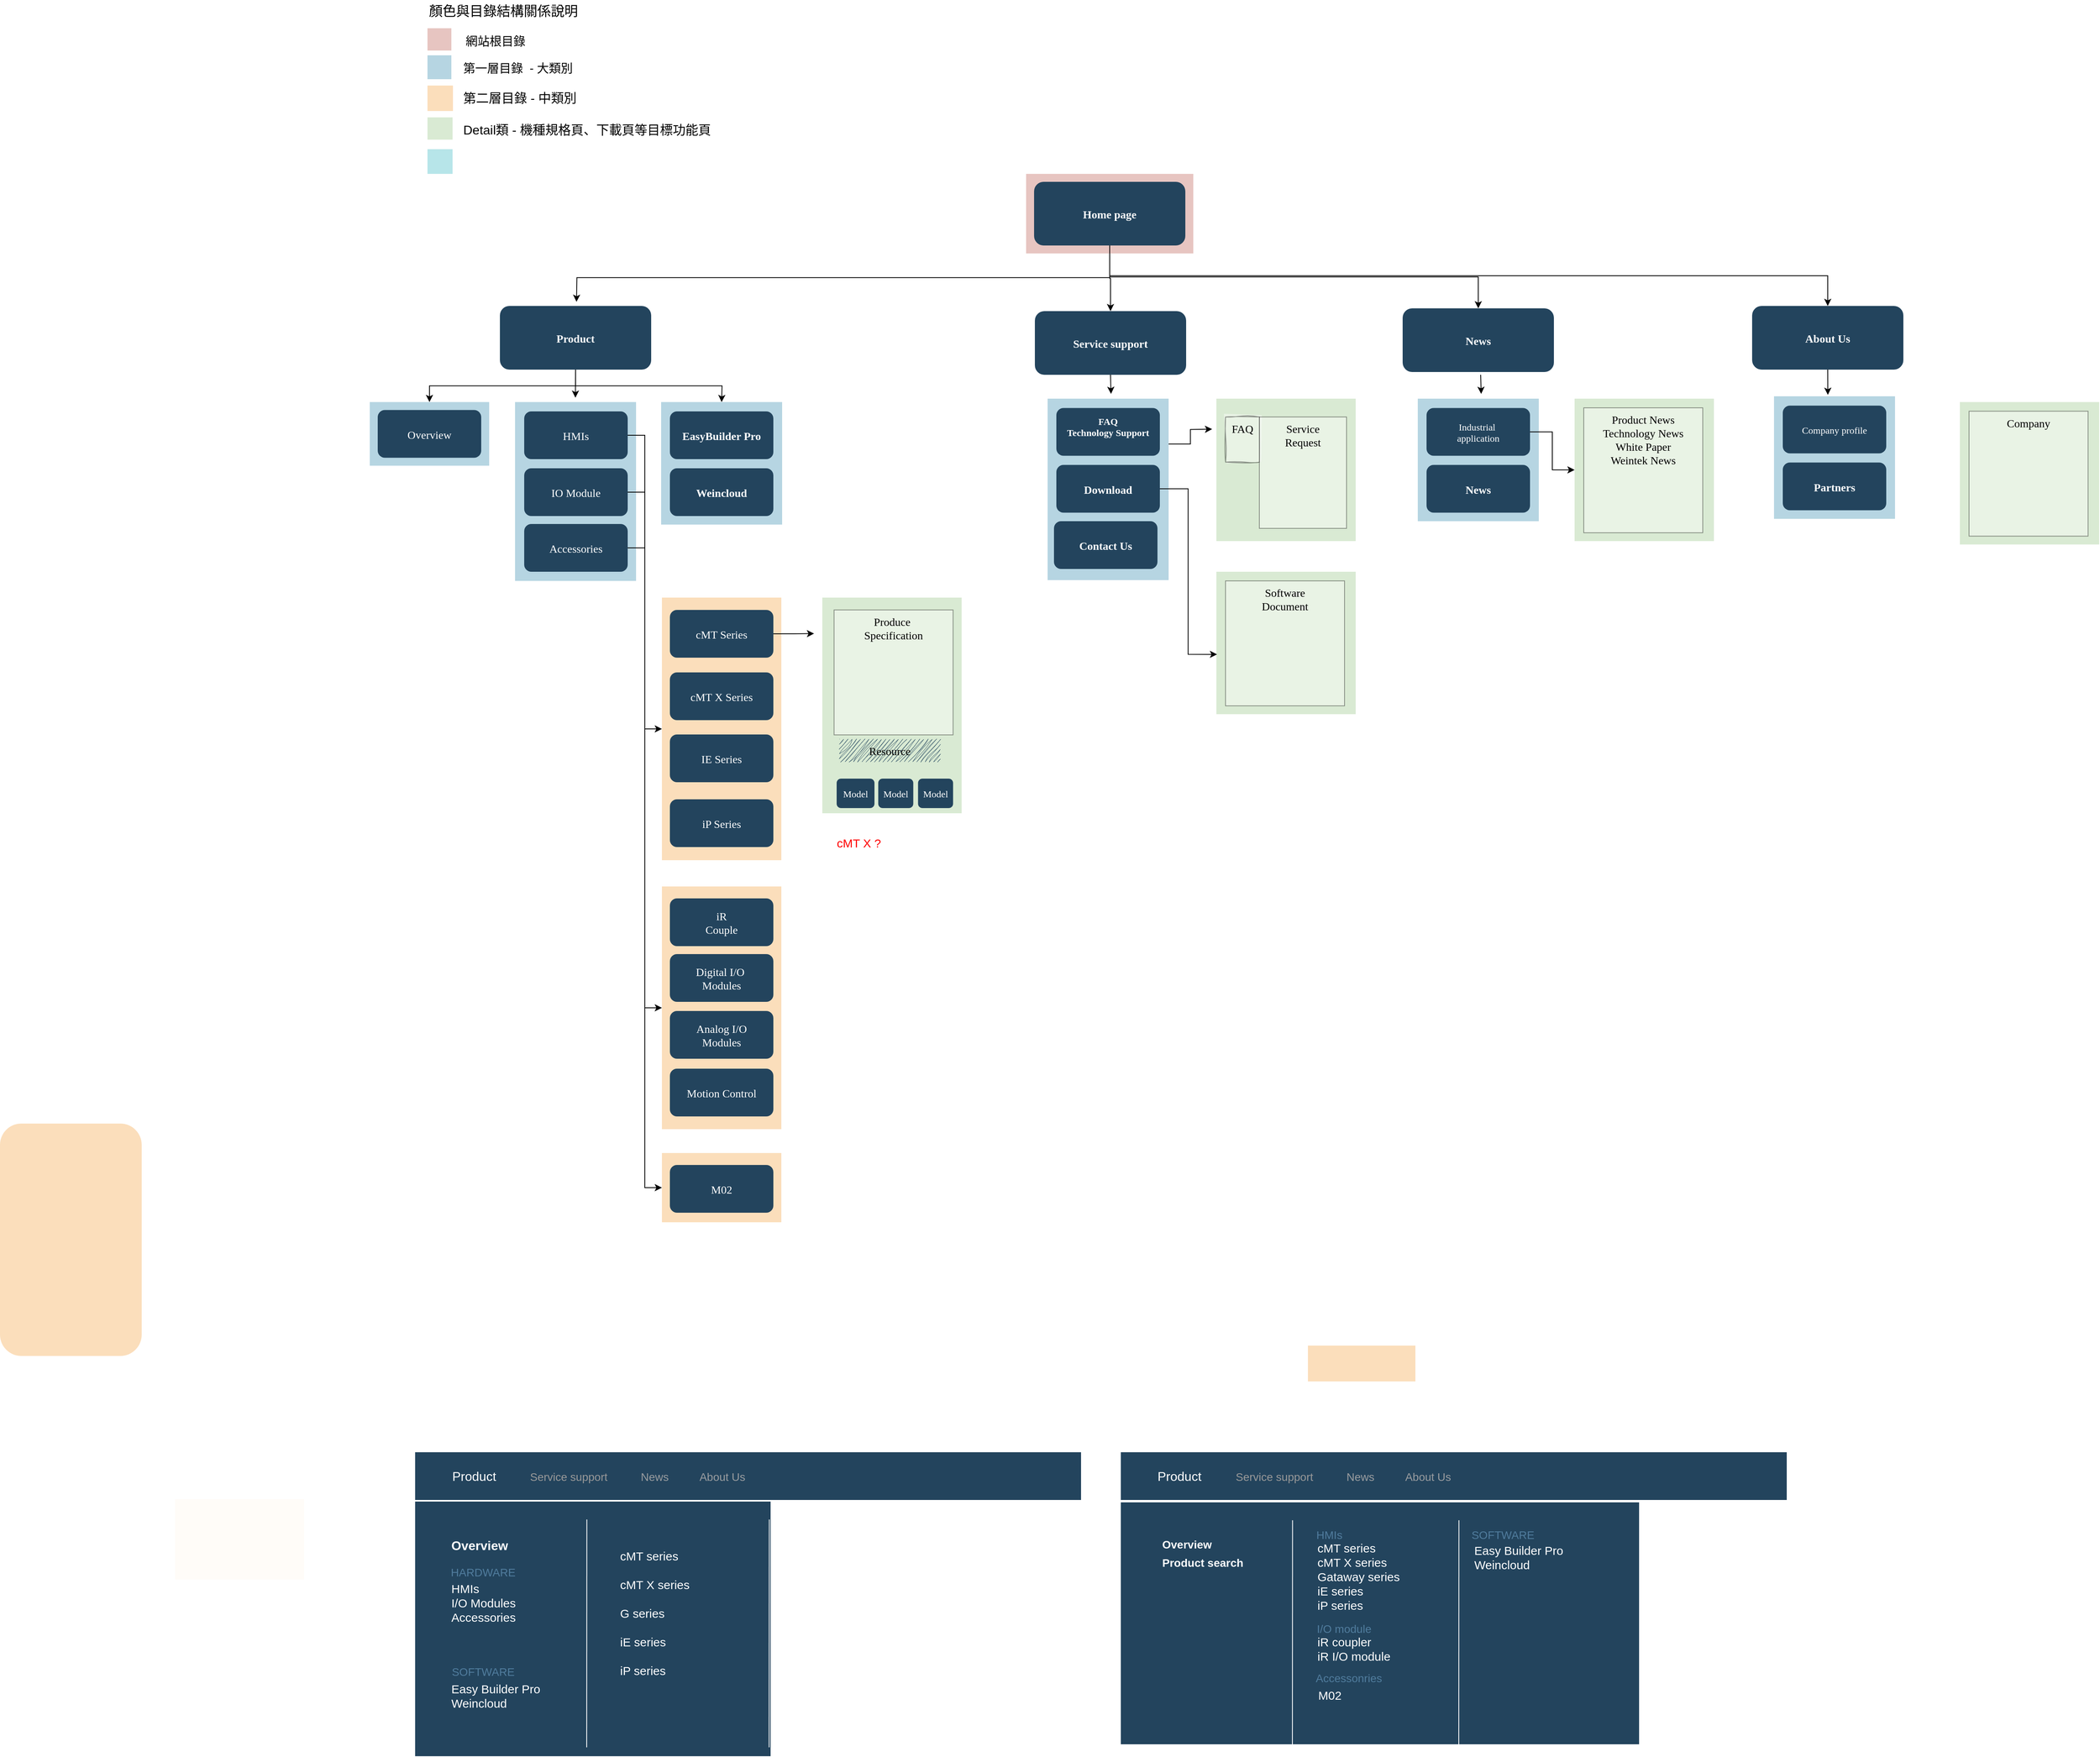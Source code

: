 <mxfile version="24.0.2" type="github">
  <diagram name="Page-1" id="2c0d36ab-eaac-3732-788b-9136903baeff">
    <mxGraphModel dx="3299.5" dy="1925.5" grid="0" gridSize="10" guides="1" tooltips="1" connect="1" arrows="1" fold="1" page="1" pageScale="1.5" pageWidth="1169" pageHeight="827" background="none" math="0" shadow="0">
      <root>
        <mxCell id="0" />
        <mxCell id="1" parent="0" />
        <mxCell id="4MZ_cCC2QS6rHFRi-yMx-148" value="" style="rounded=0;fillColor=#23445D;gradientColor=none;strokeColor=none;fontColor=#FFFFFF;fontStyle=0;fontFamily=Tahoma;fontSize=14" vertex="1" parent="1">
          <mxGeometry x="0.5" y="1838" width="446.5" height="320" as="geometry" />
        </mxCell>
        <mxCell id="4MZ_cCC2QS6rHFRi-yMx-300" value="" style="rounded=0;fillColor=#fbdebb;gradientColor=none;strokeColor=none;fontColor=#FFFFFF;fontStyle=0;fontFamily=Tahoma;fontSize=14;glass=0;opacity=10;" vertex="1" parent="1">
          <mxGeometry x="-301" y="1835" width="162" height="101" as="geometry" />
        </mxCell>
        <mxCell id="4MZ_cCC2QS6rHFRi-yMx-183" value="" style="fillColor=#10739E;strokeColor=none;opacity=30;" vertex="1" parent="1">
          <mxGeometry x="309.5" y="456.25" width="152" height="154" as="geometry" />
        </mxCell>
        <mxCell id="4MZ_cCC2QS6rHFRi-yMx-182" value="" style="fillColor=#10739E;strokeColor=none;opacity=30;" vertex="1" parent="1">
          <mxGeometry x="126" y="456.25" width="152" height="224.75" as="geometry" />
        </mxCell>
        <mxCell id="4MZ_cCC2QS6rHFRi-yMx-159" value="" style="fillColor=#F2931E;strokeColor=none;opacity=30;" vertex="1" parent="1">
          <mxGeometry x="310.5" y="1065" width="150" height="305" as="geometry" />
        </mxCell>
        <mxCell id="4MZ_cCC2QS6rHFRi-yMx-135" value="" style="fillColor=#12AAB5;strokeColor=none;opacity=30;" vertex="1" parent="1">
          <mxGeometry x="16" y="138.5" width="31.5" height="31" as="geometry" />
        </mxCell>
        <mxCell id="4MZ_cCC2QS6rHFRi-yMx-211" style="edgeStyle=orthogonalEdgeStyle;rounded=0;orthogonalLoop=1;jettySize=auto;html=1;exitX=0.5;exitY=1;exitDx=0;exitDy=0;" edge="1" parent="1" source="123">
          <mxGeometry relative="1" as="geometry">
            <mxPoint x="203.192" y="330.269" as="targetPoint" />
          </mxGeometry>
        </mxCell>
        <mxCell id="123" value="" style="fillColor=#AE4132;strokeColor=none;opacity=30;" parent="1" vertex="1">
          <mxGeometry x="768" y="169.5" width="210" height="100.0" as="geometry" />
        </mxCell>
        <mxCell id="118" value="" style="fillColor=#F2931E;strokeColor=none;opacity=30;" parent="1" vertex="1">
          <mxGeometry x="310.5" y="702" width="150" height="330" as="geometry" />
        </mxCell>
        <mxCell id="111" value="" style="fillColor=#D9EAD3;strokeColor=none" parent="1" vertex="1">
          <mxGeometry x="16" y="98.5" width="31.5" height="28" as="geometry" />
        </mxCell>
        <mxCell id="4MZ_cCC2QS6rHFRi-yMx-213" style="edgeStyle=orthogonalEdgeStyle;rounded=0;orthogonalLoop=1;jettySize=auto;html=1;exitX=0.5;exitY=1;exitDx=0;exitDy=0;entryX=0.5;entryY=0;entryDx=0;entryDy=0;" edge="1" parent="1" source="2" target="4MZ_cCC2QS6rHFRi-yMx-210">
          <mxGeometry relative="1" as="geometry" />
        </mxCell>
        <mxCell id="4MZ_cCC2QS6rHFRi-yMx-214" style="edgeStyle=orthogonalEdgeStyle;rounded=0;orthogonalLoop=1;jettySize=auto;html=1;" edge="1" parent="1" source="2" target="4MZ_cCC2QS6rHFRi-yMx-203">
          <mxGeometry relative="1" as="geometry" />
        </mxCell>
        <mxCell id="4MZ_cCC2QS6rHFRi-yMx-230" style="edgeStyle=orthogonalEdgeStyle;rounded=0;orthogonalLoop=1;jettySize=auto;html=1;exitX=0.5;exitY=1;exitDx=0;exitDy=0;entryX=0.5;entryY=0;entryDx=0;entryDy=0;" edge="1" parent="1" source="2" target="4MZ_cCC2QS6rHFRi-yMx-229">
          <mxGeometry relative="1" as="geometry" />
        </mxCell>
        <mxCell id="2" value="Home page" style="rounded=1;fillColor=#23445D;gradientColor=none;strokeColor=none;fontColor=#FFFFFF;fontStyle=1;fontFamily=Tahoma;fontSize=14" parent="1" vertex="1">
          <mxGeometry x="778" y="179.5" width="190" height="80" as="geometry" />
        </mxCell>
        <mxCell id="4MZ_cCC2QS6rHFRi-yMx-174" style="edgeStyle=orthogonalEdgeStyle;rounded=0;orthogonalLoop=1;jettySize=auto;html=1;exitX=0.5;exitY=1;exitDx=0;exitDy=0;entryX=0.5;entryY=0;entryDx=0;entryDy=0;" edge="1" parent="1" source="13" target="4MZ_cCC2QS6rHFRi-yMx-145">
          <mxGeometry relative="1" as="geometry" />
        </mxCell>
        <mxCell id="4MZ_cCC2QS6rHFRi-yMx-176" style="edgeStyle=orthogonalEdgeStyle;rounded=0;orthogonalLoop=1;jettySize=auto;html=1;exitX=0.5;exitY=1;exitDx=0;exitDy=0;" edge="1" parent="1" source="13">
          <mxGeometry relative="1" as="geometry">
            <mxPoint x="201.833" y="450.778" as="targetPoint" />
          </mxGeometry>
        </mxCell>
        <mxCell id="4MZ_cCC2QS6rHFRi-yMx-177" style="edgeStyle=orthogonalEdgeStyle;rounded=0;orthogonalLoop=1;jettySize=auto;html=1;exitX=0.5;exitY=1;exitDx=0;exitDy=0;entryX=0.5;entryY=0;entryDx=0;entryDy=0;" edge="1" parent="1" source="13">
          <mxGeometry relative="1" as="geometry">
            <mxPoint x="385.5" y="456.25" as="targetPoint" />
          </mxGeometry>
        </mxCell>
        <mxCell id="13" value="Product" style="rounded=1;fillColor=#23445D;gradientColor=none;strokeColor=none;fontColor=#FFFFFF;fontStyle=1;fontFamily=Tahoma;fontSize=14" parent="1" vertex="1">
          <mxGeometry x="107" y="335.5" width="190" height="80" as="geometry" />
        </mxCell>
        <mxCell id="15" value="EasyBuilder Pro" style="rounded=1;fillColor=#23445D;gradientColor=none;strokeColor=none;fontColor=#FFFFFF;fontStyle=1;fontFamily=Tahoma;fontSize=14" parent="1" vertex="1">
          <mxGeometry x="320.5" y="468" width="130" height="60" as="geometry" />
        </mxCell>
        <mxCell id="4MZ_cCC2QS6rHFRi-yMx-202" style="edgeStyle=orthogonalEdgeStyle;rounded=0;orthogonalLoop=1;jettySize=auto;html=1;exitX=1;exitY=0.5;exitDx=0;exitDy=0;" edge="1" parent="1" source="16">
          <mxGeometry relative="1" as="geometry">
            <mxPoint x="501.654" y="747.192" as="targetPoint" />
          </mxGeometry>
        </mxCell>
        <mxCell id="16" value="cMT Series" style="rounded=1;fillColor=#23445D;gradientColor=none;strokeColor=none;fontColor=#FFFFFF;fontStyle=0;fontFamily=Tahoma;fontSize=14" parent="1" vertex="1">
          <mxGeometry x="320.5" y="717.5" width="130" height="60" as="geometry" />
        </mxCell>
        <mxCell id="17" value="cMT X Series" style="rounded=1;fillColor=#23445D;gradientColor=none;strokeColor=none;fontColor=#FFFFFF;fontStyle=0;fontFamily=Tahoma;fontSize=14" parent="1" vertex="1">
          <mxGeometry x="320.5" y="796" width="130" height="60" as="geometry" />
        </mxCell>
        <mxCell id="18" value="IE Series" style="rounded=1;fillColor=#23445D;gradientColor=none;strokeColor=none;fontColor=#FFFFFF;fontStyle=0;fontFamily=Tahoma;fontSize=14" parent="1" vertex="1">
          <mxGeometry x="320.5" y="874" width="130" height="60" as="geometry" />
        </mxCell>
        <mxCell id="4MZ_cCC2QS6rHFRi-yMx-167" style="edgeStyle=orthogonalEdgeStyle;rounded=0;orthogonalLoop=1;jettySize=auto;html=1;exitX=1;exitY=0.5;exitDx=0;exitDy=0;entryX=0;entryY=0.5;entryDx=0;entryDy=0;" edge="1" parent="1" source="4MZ_cCC2QS6rHFRi-yMx-124" target="4MZ_cCC2QS6rHFRi-yMx-159">
          <mxGeometry relative="1" as="geometry" />
        </mxCell>
        <mxCell id="4MZ_cCC2QS6rHFRi-yMx-124" value="IO Module" style="rounded=1;fillColor=#23445D;gradientColor=none;strokeColor=none;fontColor=#FFFFFF;fontStyle=0;fontFamily=Tahoma;fontSize=14" vertex="1" parent="1">
          <mxGeometry x="137.5" y="539.5" width="130" height="60" as="geometry" />
        </mxCell>
        <mxCell id="4MZ_cCC2QS6rHFRi-yMx-129" value="iR&#xa;Couple" style="rounded=1;fillColor=#23445D;gradientColor=none;strokeColor=none;fontColor=#FFFFFF;fontStyle=0;fontFamily=Tahoma;fontSize=14" vertex="1" parent="1">
          <mxGeometry x="320.5" y="1080" width="130" height="60" as="geometry" />
        </mxCell>
        <mxCell id="4MZ_cCC2QS6rHFRi-yMx-132" value="Digital I/O &#xa;Modules" style="rounded=1;fillColor=#23445D;gradientColor=none;strokeColor=none;fontColor=#FFFFFF;fontStyle=0;fontFamily=Tahoma;fontSize=14" vertex="1" parent="1">
          <mxGeometry x="320.5" y="1150" width="130" height="60" as="geometry" />
        </mxCell>
        <mxCell id="4MZ_cCC2QS6rHFRi-yMx-134" value="Analog I/O&#xa;Modules" style="rounded=1;fillColor=#23445D;gradientColor=none;strokeColor=none;fontColor=#FFFFFF;fontStyle=0;fontFamily=Tahoma;fontSize=14" vertex="1" parent="1">
          <mxGeometry x="320.5" y="1221.5" width="130" height="60" as="geometry" />
        </mxCell>
        <mxCell id="4MZ_cCC2QS6rHFRi-yMx-173" style="edgeStyle=orthogonalEdgeStyle;rounded=0;orthogonalLoop=1;jettySize=auto;html=1;exitX=1;exitY=0.5;exitDx=0;exitDy=0;entryX=0;entryY=0.5;entryDx=0;entryDy=0;" edge="1" parent="1" source="4MZ_cCC2QS6rHFRi-yMx-136" target="4MZ_cCC2QS6rHFRi-yMx-168">
          <mxGeometry relative="1" as="geometry" />
        </mxCell>
        <mxCell id="4MZ_cCC2QS6rHFRi-yMx-136" value="Accessories" style="rounded=1;fillColor=#23445D;gradientColor=none;strokeColor=none;fontColor=#FFFFFF;fontStyle=0;fontFamily=Tahoma;fontSize=14" vertex="1" parent="1">
          <mxGeometry x="137.5" y="609.5" width="130" height="60" as="geometry" />
        </mxCell>
        <mxCell id="4MZ_cCC2QS6rHFRi-yMx-137" value="Weincloud" style="rounded=1;fillColor=#23445D;gradientColor=none;strokeColor=none;fontColor=#FFFFFF;fontStyle=1;fontFamily=Tahoma;fontSize=14" vertex="1" parent="1">
          <mxGeometry x="320.5" y="539.5" width="130" height="60" as="geometry" />
        </mxCell>
        <mxCell id="4MZ_cCC2QS6rHFRi-yMx-138" value="iP Series" style="rounded=1;fillColor=#23445D;gradientColor=none;strokeColor=none;fontColor=#FFFFFF;fontStyle=0;fontFamily=Tahoma;fontSize=14" vertex="1" parent="1">
          <mxGeometry x="320.5" y="955.5" width="130" height="60" as="geometry" />
        </mxCell>
        <mxCell id="4MZ_cCC2QS6rHFRi-yMx-145" value="" style="fillColor=#10739E;strokeColor=none;opacity=30;" vertex="1" parent="1">
          <mxGeometry x="-56.5" y="456.25" width="150" height="80" as="geometry" />
        </mxCell>
        <mxCell id="4MZ_cCC2QS6rHFRi-yMx-146" value="Overview" style="rounded=1;fillColor=#23445D;gradientColor=none;strokeColor=none;fontColor=#FFFFFF;fontStyle=0;fontFamily=Tahoma;fontSize=14" vertex="1" parent="1">
          <mxGeometry x="-46.5" y="466.25" width="130" height="60" as="geometry" />
        </mxCell>
        <mxCell id="4MZ_cCC2QS6rHFRi-yMx-151" value="" style="rounded=1;fillColor=#fbdebb;gradientColor=none;strokeColor=none;fontColor=#FFFFFF;fontStyle=0;fontFamily=Tahoma;fontSize=14;glass=0;" vertex="1" parent="1">
          <mxGeometry x="-521" y="1363" width="178" height="292" as="geometry" />
        </mxCell>
        <mxCell id="4MZ_cCC2QS6rHFRi-yMx-152" value="" style="rounded=0;fillColor=#fbdebb;gradientColor=none;strokeColor=none;fontColor=#FFFFFF;fontStyle=0;fontFamily=Tahoma;fontSize=14;glass=0;" vertex="1" parent="1">
          <mxGeometry x="1122" y="1642" width="135" height="45" as="geometry" />
        </mxCell>
        <mxCell id="4MZ_cCC2QS6rHFRi-yMx-156" value="Motion Control" style="rounded=1;fillColor=#23445D;gradientColor=none;strokeColor=none;fontColor=#FFFFFF;fontStyle=0;fontFamily=Tahoma;fontSize=14" vertex="1" parent="1">
          <mxGeometry x="320.5" y="1294" width="130" height="60" as="geometry" />
        </mxCell>
        <mxCell id="4MZ_cCC2QS6rHFRi-yMx-166" style="edgeStyle=orthogonalEdgeStyle;rounded=0;orthogonalLoop=1;jettySize=auto;html=1;exitX=1;exitY=0.5;exitDx=0;exitDy=0;entryX=0;entryY=0.5;entryDx=0;entryDy=0;" edge="1" parent="1" source="4MZ_cCC2QS6rHFRi-yMx-164" target="118">
          <mxGeometry relative="1" as="geometry" />
        </mxCell>
        <mxCell id="4MZ_cCC2QS6rHFRi-yMx-164" value="HMIs" style="rounded=1;fillColor=#23445D;gradientColor=none;strokeColor=none;fontColor=#FFFFFF;fontStyle=0;fontFamily=Tahoma;fontSize=14" vertex="1" parent="1">
          <mxGeometry x="137.5" y="468" width="130" height="60" as="geometry" />
        </mxCell>
        <mxCell id="4MZ_cCC2QS6rHFRi-yMx-168" value="" style="fillColor=#F2931E;strokeColor=none;opacity=30;" vertex="1" parent="1">
          <mxGeometry x="310.5" y="1400" width="150" height="87" as="geometry" />
        </mxCell>
        <mxCell id="4MZ_cCC2QS6rHFRi-yMx-169" value="M02" style="rounded=1;fillColor=#23445D;gradientColor=none;strokeColor=none;fontColor=#FFFFFF;fontStyle=0;fontFamily=Tahoma;fontSize=14" vertex="1" parent="1">
          <mxGeometry x="320.5" y="1415" width="130" height="60" as="geometry" />
        </mxCell>
        <mxCell id="4MZ_cCC2QS6rHFRi-yMx-178" value="" style="fillColor=#AE4132;strokeColor=none;opacity=30;" vertex="1" parent="1">
          <mxGeometry x="16" y="-13.5" width="30" height="28" as="geometry" />
        </mxCell>
        <mxCell id="4MZ_cCC2QS6rHFRi-yMx-184" value="" style="fillColor=#10739E;strokeColor=none;opacity=30;" vertex="1" parent="1">
          <mxGeometry x="16" y="20.5" width="30" height="30" as="geometry" />
        </mxCell>
        <mxCell id="4MZ_cCC2QS6rHFRi-yMx-185" value="" style="fillColor=#F2931E;strokeColor=none;opacity=30;" vertex="1" parent="1">
          <mxGeometry x="16" y="58.5" width="32" height="32" as="geometry" />
        </mxCell>
        <mxCell id="4MZ_cCC2QS6rHFRi-yMx-188" value="網站根目錄" style="text;html=1;align=left;verticalAlign=middle;whiteSpace=wrap;rounded=0;fontSize=15;" vertex="1" parent="1">
          <mxGeometry x="62.25" y="-13.5" width="143.5" height="30" as="geometry" />
        </mxCell>
        <mxCell id="4MZ_cCC2QS6rHFRi-yMx-189" value="第一層目錄&amp;nbsp; - 大類別" style="text;html=1;align=left;verticalAlign=middle;whiteSpace=wrap;rounded=0;fontSize=15;" vertex="1" parent="1">
          <mxGeometry x="59" y="20.5" width="234.5" height="30" as="geometry" />
        </mxCell>
        <mxCell id="4MZ_cCC2QS6rHFRi-yMx-190" value="第二層目錄 - 中類別" style="text;html=1;align=left;verticalAlign=middle;whiteSpace=wrap;rounded=0;fontSize=16;" vertex="1" parent="1">
          <mxGeometry x="59" y="58.5" width="241.5" height="30" as="geometry" />
        </mxCell>
        <mxCell id="4MZ_cCC2QS6rHFRi-yMx-191" value="顏色與目錄結構關係說明" style="text;html=1;align=left;verticalAlign=middle;whiteSpace=wrap;rounded=0;fontSize=17;" vertex="1" parent="1">
          <mxGeometry x="16" y="-49" width="281.5" height="30" as="geometry" />
        </mxCell>
        <mxCell id="4MZ_cCC2QS6rHFRi-yMx-192" value="Detail類 - 機種規格頁、下載頁等目標功能頁" style="text;html=1;align=left;verticalAlign=middle;whiteSpace=wrap;rounded=0;fontSize=16;" vertex="1" parent="1">
          <mxGeometry x="59" y="98.5" width="455" height="30" as="geometry" />
        </mxCell>
        <mxCell id="4MZ_cCC2QS6rHFRi-yMx-196" value="" style="fillColor=#D9EAD3;strokeColor=none" vertex="1" parent="1">
          <mxGeometry x="512" y="702" width="175" height="271" as="geometry" />
        </mxCell>
        <mxCell id="4MZ_cCC2QS6rHFRi-yMx-198" value="Model" style="rounded=1;fillColor=#23445D;gradientColor=none;strokeColor=none;fontColor=#FFFFFF;fontStyle=0;fontFamily=Tahoma;fontSize=12;" vertex="1" parent="1">
          <mxGeometry x="530" y="929.5" width="47.5" height="37" as="geometry" />
        </mxCell>
        <mxCell id="4MZ_cCC2QS6rHFRi-yMx-199" value="Model" style="rounded=1;fillColor=#23445D;gradientColor=none;strokeColor=none;fontColor=#FFFFFF;fontStyle=0;fontFamily=Tahoma;fontSize=12;" vertex="1" parent="1">
          <mxGeometry x="582.25" y="929.5" width="44" height="37" as="geometry" />
        </mxCell>
        <mxCell id="4MZ_cCC2QS6rHFRi-yMx-200" value="Model" style="rounded=1;fillColor=#23445D;gradientColor=none;strokeColor=none;fontColor=#FFFFFF;fontStyle=0;fontFamily=Tahoma;fontSize=12;" vertex="1" parent="1">
          <mxGeometry x="632.25" y="929.5" width="44" height="37" as="geometry" />
        </mxCell>
        <mxCell id="4MZ_cCC2QS6rHFRi-yMx-201" value="Resource" style="rounded=0;fillColor=#23445D;gradientColor=none;strokeColor=none;fontColor=#000000;fontStyle=0;fontFamily=Tahoma;fontSize=14;align=center;horizontal=1;verticalAlign=top;glass=0;shadow=0;textShadow=0;sketch=1;curveFitting=1;jiggle=2;" vertex="1" parent="1">
          <mxGeometry x="533.5" y="880" width="126.5" height="28" as="geometry" />
        </mxCell>
        <mxCell id="4MZ_cCC2QS6rHFRi-yMx-208" style="edgeStyle=orthogonalEdgeStyle;rounded=0;orthogonalLoop=1;jettySize=auto;html=1;exitX=0.5;exitY=1;exitDx=0;exitDy=0;" edge="1" parent="1" source="4MZ_cCC2QS6rHFRi-yMx-203">
          <mxGeometry relative="1" as="geometry">
            <mxPoint x="874.654" y="446" as="targetPoint" />
          </mxGeometry>
        </mxCell>
        <mxCell id="4MZ_cCC2QS6rHFRi-yMx-203" value="Service support" style="rounded=1;fillColor=#23445D;gradientColor=none;strokeColor=none;fontColor=#FFFFFF;fontStyle=1;fontFamily=Tahoma;fontSize=14" vertex="1" parent="1">
          <mxGeometry x="779" y="342" width="190" height="80" as="geometry" />
        </mxCell>
        <mxCell id="4MZ_cCC2QS6rHFRi-yMx-224" style="edgeStyle=orthogonalEdgeStyle;rounded=0;orthogonalLoop=1;jettySize=auto;html=1;exitX=1;exitY=0.25;exitDx=0;exitDy=0;" edge="1" parent="1" source="4MZ_cCC2QS6rHFRi-yMx-204">
          <mxGeometry relative="1" as="geometry">
            <mxPoint x="1001.654" y="490.269" as="targetPoint" />
          </mxGeometry>
        </mxCell>
        <mxCell id="4MZ_cCC2QS6rHFRi-yMx-204" value="" style="fillColor=#10739E;strokeColor=none;opacity=30;" vertex="1" parent="1">
          <mxGeometry x="795" y="452" width="152" height="228" as="geometry" />
        </mxCell>
        <mxCell id="4MZ_cCC2QS6rHFRi-yMx-205" value="FAQ&#xa;Technology Support&#xa; " style="rounded=1;fillColor=#23445D;gradientColor=none;strokeColor=none;fontColor=#FFFFFF;fontStyle=1;fontFamily=Tahoma;fontSize=12;align=center;" vertex="1" parent="1">
          <mxGeometry x="806" y="463.75" width="130" height="60" as="geometry" />
        </mxCell>
        <mxCell id="4MZ_cCC2QS6rHFRi-yMx-206" value="Download" style="rounded=1;fillColor=#23445D;gradientColor=none;strokeColor=none;fontColor=#FFFFFF;fontStyle=1;fontFamily=Tahoma;fontSize=14" vertex="1" parent="1">
          <mxGeometry x="806" y="535.25" width="130" height="60" as="geometry" />
        </mxCell>
        <mxCell id="4MZ_cCC2QS6rHFRi-yMx-210" value="News" style="rounded=1;fillColor=#23445D;gradientColor=none;strokeColor=none;fontColor=#FFFFFF;fontStyle=1;fontFamily=Tahoma;fontSize=14" vertex="1" parent="1">
          <mxGeometry x="1241" y="338.5" width="190" height="80" as="geometry" />
        </mxCell>
        <mxCell id="4MZ_cCC2QS6rHFRi-yMx-215" style="edgeStyle=orthogonalEdgeStyle;rounded=0;orthogonalLoop=1;jettySize=auto;html=1;exitX=0.5;exitY=1;exitDx=0;exitDy=0;" edge="1" parent="1">
          <mxGeometry relative="1" as="geometry">
            <mxPoint x="1339.654" y="446" as="targetPoint" />
            <mxPoint x="1339" y="422" as="sourcePoint" />
          </mxGeometry>
        </mxCell>
        <mxCell id="4MZ_cCC2QS6rHFRi-yMx-216" value="" style="fillColor=#10739E;strokeColor=none;opacity=30;" vertex="1" parent="1">
          <mxGeometry x="1260" y="452" width="152" height="154" as="geometry" />
        </mxCell>
        <mxCell id="4MZ_cCC2QS6rHFRi-yMx-240" style="edgeStyle=orthogonalEdgeStyle;rounded=0;orthogonalLoop=1;jettySize=auto;html=1;exitX=1;exitY=0.5;exitDx=0;exitDy=0;entryX=0;entryY=0.5;entryDx=0;entryDy=0;" edge="1" parent="1" source="4MZ_cCC2QS6rHFRi-yMx-217" target="4MZ_cCC2QS6rHFRi-yMx-237">
          <mxGeometry relative="1" as="geometry" />
        </mxCell>
        <mxCell id="4MZ_cCC2QS6rHFRi-yMx-217" value="Industrial &#xa;application" style="rounded=1;fillColor=#23445D;gradientColor=none;strokeColor=none;fontColor=#FFFFFF;fontStyle=0;fontFamily=Tahoma;fontSize=12;align=center;" vertex="1" parent="1">
          <mxGeometry x="1271" y="463.75" width="130" height="60" as="geometry" />
        </mxCell>
        <mxCell id="4MZ_cCC2QS6rHFRi-yMx-218" value="News" style="rounded=1;fillColor=#23445D;gradientColor=none;strokeColor=none;fontColor=#FFFFFF;fontStyle=1;fontFamily=Tahoma;fontSize=14" vertex="1" parent="1">
          <mxGeometry x="1271" y="535.25" width="130" height="60" as="geometry" />
        </mxCell>
        <mxCell id="4MZ_cCC2QS6rHFRi-yMx-219" value="" style="fillColor=#D9EAD3;strokeColor=none" vertex="1" parent="1">
          <mxGeometry x="1007" y="452" width="175" height="179" as="geometry" />
        </mxCell>
        <mxCell id="4MZ_cCC2QS6rHFRi-yMx-221" value="&lt;font color=&quot;#ff0000&quot; style=&quot;font-size: 15px;&quot;&gt;cMT X ?&lt;/font&gt;" style="text;html=1;align=center;verticalAlign=middle;whiteSpace=wrap;rounded=0;fontSize=15;" vertex="1" parent="1">
          <mxGeometry x="528" y="995" width="60" height="30" as="geometry" />
        </mxCell>
        <mxCell id="4MZ_cCC2QS6rHFRi-yMx-222" value="FAQ" style="rounded=0;fillColor=#FFFFFF;gradientColor=none;strokeColor=default;fontColor=#000000;fontStyle=0;fontFamily=Tahoma;fontSize=14;align=center;horizontal=1;verticalAlign=top;glass=0;shadow=0;textShadow=0;sketch=1;curveFitting=1;jiggle=2;opacity=40;" vertex="1" parent="1">
          <mxGeometry x="1018.5" y="475" width="42.75" height="56.75" as="geometry" />
        </mxCell>
        <mxCell id="4MZ_cCC2QS6rHFRi-yMx-223" value="Service&#xa;Request" style="rounded=0;fillColor=#FFFFFF;gradientColor=none;strokeColor=default;fontColor=#000000;fontStyle=0;fontFamily=Tahoma;fontSize=14;align=center;horizontal=1;verticalAlign=top;glass=0;shadow=0;textShadow=0;opacity=40;" vertex="1" parent="1">
          <mxGeometry x="1061" y="475" width="109.5" height="140" as="geometry" />
        </mxCell>
        <mxCell id="4MZ_cCC2QS6rHFRi-yMx-225" value="" style="fillColor=#D9EAD3;strokeColor=none" vertex="1" parent="1">
          <mxGeometry x="1007" y="669.5" width="175" height="179" as="geometry" />
        </mxCell>
        <mxCell id="4MZ_cCC2QS6rHFRi-yMx-227" value="Software&#xa;Document&#xa;" style="rounded=0;fillColor=#FFFFFF;gradientColor=none;strokeColor=default;fontColor=#000000;fontStyle=0;fontFamily=Tahoma;fontSize=14;align=center;horizontal=1;verticalAlign=top;glass=0;shadow=0;textShadow=0;opacity=40;" vertex="1" parent="1">
          <mxGeometry x="1018.5" y="681" width="149.5" height="157" as="geometry" />
        </mxCell>
        <mxCell id="4MZ_cCC2QS6rHFRi-yMx-228" style="edgeStyle=orthogonalEdgeStyle;rounded=0;orthogonalLoop=1;jettySize=auto;html=1;exitX=1;exitY=0.5;exitDx=0;exitDy=0;entryX=0.005;entryY=0.58;entryDx=0;entryDy=0;entryPerimeter=0;" edge="1" parent="1" source="4MZ_cCC2QS6rHFRi-yMx-206" target="4MZ_cCC2QS6rHFRi-yMx-225">
          <mxGeometry relative="1" as="geometry" />
        </mxCell>
        <mxCell id="4MZ_cCC2QS6rHFRi-yMx-234" style="edgeStyle=orthogonalEdgeStyle;rounded=0;orthogonalLoop=1;jettySize=auto;html=1;exitX=0.5;exitY=1;exitDx=0;exitDy=0;" edge="1" parent="1" source="4MZ_cCC2QS6rHFRi-yMx-229">
          <mxGeometry relative="1" as="geometry">
            <mxPoint x="1775.115" y="447.192" as="targetPoint" />
          </mxGeometry>
        </mxCell>
        <mxCell id="4MZ_cCC2QS6rHFRi-yMx-229" value="About Us" style="rounded=1;fillColor=#23445D;gradientColor=none;strokeColor=none;fontColor=#FFFFFF;fontStyle=1;fontFamily=Tahoma;fontSize=14" vertex="1" parent="1">
          <mxGeometry x="1680" y="335.5" width="190" height="80" as="geometry" />
        </mxCell>
        <mxCell id="4MZ_cCC2QS6rHFRi-yMx-235" value="" style="fillColor=#D9EAD3;strokeColor=none" vertex="1" parent="1">
          <mxGeometry x="1941" y="456.25" width="175" height="179" as="geometry" />
        </mxCell>
        <mxCell id="4MZ_cCC2QS6rHFRi-yMx-236" value="Company&#xa;" style="rounded=0;fillColor=#FFFFFF;gradientColor=none;strokeColor=default;fontColor=#000000;fontStyle=0;fontFamily=Tahoma;fontSize=14;align=center;horizontal=1;verticalAlign=top;glass=0;shadow=0;textShadow=0;opacity=40;" vertex="1" parent="1">
          <mxGeometry x="1952.5" y="467.75" width="149.5" height="157" as="geometry" />
        </mxCell>
        <mxCell id="4MZ_cCC2QS6rHFRi-yMx-237" value="" style="fillColor=#D9EAD3;strokeColor=none" vertex="1" parent="1">
          <mxGeometry x="1457" y="452" width="175" height="179" as="geometry" />
        </mxCell>
        <mxCell id="4MZ_cCC2QS6rHFRi-yMx-238" value="Product News&#xa;Technology News&#xa;White Paper&#xa;Weintek News" style="rounded=0;fillColor=#FFFFFF;gradientColor=none;strokeColor=default;fontColor=#000000;fontStyle=0;fontFamily=Tahoma;fontSize=14;align=center;horizontal=1;verticalAlign=top;glass=0;shadow=0;textShadow=0;opacity=40;" vertex="1" parent="1">
          <mxGeometry x="1468.5" y="463.5" width="149.5" height="157" as="geometry" />
        </mxCell>
        <mxCell id="4MZ_cCC2QS6rHFRi-yMx-241" value="Produce &#xa;Specification&#xa;" style="rounded=0;fillColor=#FFFFFF;gradientColor=none;strokeColor=default;fontColor=#000000;fontStyle=0;fontFamily=Tahoma;fontSize=14;align=center;horizontal=1;verticalAlign=top;glass=0;shadow=0;textShadow=0;opacity=40;" vertex="1" parent="1">
          <mxGeometry x="526.75" y="717.5" width="149.5" height="157" as="geometry" />
        </mxCell>
        <mxCell id="4MZ_cCC2QS6rHFRi-yMx-243" value="" style="endArrow=none;html=1;rounded=0;strokeColor=#FFFFFF;exitX=0.214;exitY=0.942;exitDx=0;exitDy=0;exitPerimeter=0;" edge="1" parent="1">
          <mxGeometry width="50" height="50" relative="1" as="geometry">
            <mxPoint x="216.001" y="2146.882" as="sourcePoint" />
            <mxPoint x="216.19" y="1860.5" as="targetPoint" />
          </mxGeometry>
        </mxCell>
        <mxCell id="4MZ_cCC2QS6rHFRi-yMx-244" value="" style="endArrow=none;html=1;rounded=0;strokeColor=#FFFFFF;exitX=0.214;exitY=0.942;exitDx=0;exitDy=0;exitPerimeter=0;" edge="1" parent="1">
          <mxGeometry width="50" height="50" relative="1" as="geometry">
            <mxPoint x="445.181" y="2146.882" as="sourcePoint" />
            <mxPoint x="445.37" y="1860.5" as="targetPoint" />
          </mxGeometry>
        </mxCell>
        <mxCell id="4MZ_cCC2QS6rHFRi-yMx-245" value="&lt;b&gt;&lt;font style=&quot;font-size: 16px;&quot;&gt;Overview&lt;/font&gt;&lt;/b&gt;&lt;div&gt;&lt;br&gt;&lt;/div&gt;&lt;div&gt;&lt;br&gt;&lt;/div&gt;&lt;div&gt;HMIs&lt;/div&gt;&lt;div&gt;&lt;span style=&quot;background-color: initial;&quot;&gt;I/O Modules&lt;/span&gt;&lt;br&gt;&lt;/div&gt;&lt;div&gt;&lt;span style=&quot;background-color: initial;&quot;&gt;Accessories&lt;/span&gt;&lt;br&gt;&lt;/div&gt;&lt;div&gt;&lt;br&gt;&lt;/div&gt;&lt;div&gt;&lt;br&gt;&lt;/div&gt;&lt;div&gt;&lt;br&gt;&lt;/div&gt;&lt;div&gt;&lt;br&gt;&lt;/div&gt;&lt;div&gt;Easy Builder Pro&lt;/div&gt;&lt;div&gt;Weincloud&lt;/div&gt;&lt;div&gt;&lt;br&gt;&lt;/div&gt;" style="text;html=1;align=left;verticalAlign=middle;whiteSpace=wrap;rounded=0;fontColor=#FFFFFF;fontSize=15;" vertex="1" parent="1">
          <mxGeometry x="44" y="1867" width="133" height="267" as="geometry" />
        </mxCell>
        <mxCell id="4MZ_cCC2QS6rHFRi-yMx-248" value="cMT series&lt;br&gt;&lt;br&gt;cMT X series&lt;div&gt;&lt;br&gt;&lt;/div&gt;&lt;div&gt;G series&lt;br&gt;&lt;br&gt;iE series&lt;br&gt;&lt;br&gt;iP series&lt;div&gt;&lt;br&gt;&lt;/div&gt;&lt;/div&gt;" style="text;align=left;verticalAlign=middle;whiteSpace=wrap;rounded=0;fontColor=#FFFFFF;fontSize=15;spacing=2;spacingTop=0;spacingBottom=0;spacingLeft=0;labelBackgroundColor=none;labelBorderColor=none;html=1;" vertex="1" parent="1">
          <mxGeometry x="256" y="1906" width="133" height="161" as="geometry" />
        </mxCell>
        <mxCell id="4MZ_cCC2QS6rHFRi-yMx-250" value="HARDWARE" style="text;html=1;align=center;verticalAlign=middle;whiteSpace=wrap;rounded=0;fontColor=#7eb4dd;textOpacity=50;fontSize=14;" vertex="1" parent="1">
          <mxGeometry x="56" y="1912" width="60" height="30" as="geometry" />
        </mxCell>
        <mxCell id="4MZ_cCC2QS6rHFRi-yMx-251" value="SOFTWARE" style="text;html=1;align=center;verticalAlign=middle;whiteSpace=wrap;rounded=0;fontColor=#7eb4dd;textOpacity=50;fontSize=14;" vertex="1" parent="1">
          <mxGeometry x="56" y="2037" width="60" height="30" as="geometry" />
        </mxCell>
        <mxCell id="4MZ_cCC2QS6rHFRi-yMx-276" value="&amp;nbsp; &amp;nbsp; &amp;nbsp; &amp;nbsp;Product" style="html=1;shadow=0;dashed=0;fillColor=#23445d;strokeColor=none;fontSize=16;fontColor=#ffffff;align=left;spacing=15;" vertex="1" parent="1">
          <mxGeometry x="0.5" y="1776" width="836.5" height="60" as="geometry" />
        </mxCell>
        <mxCell id="4MZ_cCC2QS6rHFRi-yMx-277" value="Service support" style="fillColor=none;strokeColor=none;fontSize=14;fontColor=#999999;align=center;" vertex="1" parent="4MZ_cCC2QS6rHFRi-yMx-276">
          <mxGeometry width="70" height="40" relative="1" as="geometry">
            <mxPoint x="158" y="10" as="offset" />
          </mxGeometry>
        </mxCell>
        <mxCell id="4MZ_cCC2QS6rHFRi-yMx-279" value="News" style="fillColor=none;strokeColor=none;fontSize=14;fontColor=#9A9DA0;align=center;spacingRight=0;" vertex="1" parent="4MZ_cCC2QS6rHFRi-yMx-276">
          <mxGeometry width="80" height="40" relative="1" as="geometry">
            <mxPoint x="261" y="10" as="offset" />
          </mxGeometry>
        </mxCell>
        <mxCell id="4MZ_cCC2QS6rHFRi-yMx-280" value="About Us" style="fillColor=none;strokeColor=none;fontSize=14;fontColor=#9A9DA0;align=center;" vertex="1" parent="4MZ_cCC2QS6rHFRi-yMx-276">
          <mxGeometry width="80" height="40" relative="1" as="geometry">
            <mxPoint x="346" y="10" as="offset" />
          </mxGeometry>
        </mxCell>
        <mxCell id="4MZ_cCC2QS6rHFRi-yMx-287" value="" style="fillColor=#10739E;strokeColor=none;opacity=30;" vertex="1" parent="1">
          <mxGeometry x="1707.5" y="449" width="152" height="154" as="geometry" />
        </mxCell>
        <mxCell id="4MZ_cCC2QS6rHFRi-yMx-288" value="Company profile" style="rounded=1;fillColor=#23445D;gradientColor=none;strokeColor=none;fontColor=#FFFFFF;fontStyle=0;fontFamily=Tahoma;fontSize=12;align=center;" vertex="1" parent="1">
          <mxGeometry x="1718.5" y="460.75" width="130" height="60" as="geometry" />
        </mxCell>
        <mxCell id="4MZ_cCC2QS6rHFRi-yMx-289" value="Partners" style="rounded=1;fillColor=#23445D;gradientColor=none;strokeColor=none;fontColor=#FFFFFF;fontStyle=1;fontFamily=Tahoma;fontSize=14" vertex="1" parent="1">
          <mxGeometry x="1718.5" y="532.25" width="130" height="60" as="geometry" />
        </mxCell>
        <mxCell id="4MZ_cCC2QS6rHFRi-yMx-294" value="Contact Us" style="rounded=1;fillColor=#23445D;gradientColor=none;strokeColor=none;fontColor=#FFFFFF;fontStyle=1;fontFamily=Tahoma;fontSize=14" vertex="1" parent="1">
          <mxGeometry x="803" y="606" width="130" height="60" as="geometry" />
        </mxCell>
        <mxCell id="4MZ_cCC2QS6rHFRi-yMx-302" value="" style="rounded=0;fillColor=#23445D;gradientColor=none;strokeColor=none;fontColor=#FFFFFF;fontStyle=0;fontFamily=Tahoma;fontSize=14" vertex="1" parent="1">
          <mxGeometry x="887" y="1839" width="651" height="304" as="geometry" />
        </mxCell>
        <mxCell id="4MZ_cCC2QS6rHFRi-yMx-303" value="" style="endArrow=none;html=1;rounded=0;strokeColor=#FFFFFF;exitX=0.214;exitY=0.942;exitDx=0;exitDy=0;exitPerimeter=0;" edge="1" parent="1">
          <mxGeometry width="50" height="50" relative="1" as="geometry">
            <mxPoint x="1102.501" y="2147.882" as="sourcePoint" />
            <mxPoint x="1102.69" y="1861.5" as="targetPoint" />
          </mxGeometry>
        </mxCell>
        <mxCell id="4MZ_cCC2QS6rHFRi-yMx-304" value="" style="endArrow=none;html=1;rounded=0;strokeColor=#FFFFFF;exitX=0.214;exitY=0.942;exitDx=0;exitDy=0;exitPerimeter=0;" edge="1" parent="1">
          <mxGeometry width="50" height="50" relative="1" as="geometry">
            <mxPoint x="1311.501" y="2147.882" as="sourcePoint" />
            <mxPoint x="1311.69" y="1861.5" as="targetPoint" />
          </mxGeometry>
        </mxCell>
        <mxCell id="4MZ_cCC2QS6rHFRi-yMx-305" value="&lt;div&gt;cMT series&lt;/div&gt;&lt;div&gt;cMT X series&lt;/div&gt;&lt;div&gt;Gataway series&lt;/div&gt;&lt;div&gt;iE series&lt;/div&gt;&lt;div&gt;iP series&lt;/div&gt;&lt;div&gt;&lt;br&gt;&lt;/div&gt;&lt;div&gt;&lt;br&gt;&lt;/div&gt;" style="text;html=1;align=left;verticalAlign=middle;whiteSpace=wrap;rounded=0;fontColor=#FFFFFF;fontSize=15;" vertex="1" parent="1">
          <mxGeometry x="1131.5" y="1858" width="133" height="184" as="geometry" />
        </mxCell>
        <mxCell id="4MZ_cCC2QS6rHFRi-yMx-306" value="&lt;b style=&quot;font-size: 14px;&quot;&gt;&lt;font style=&quot;font-size: 14px;&quot;&gt;Overview&lt;/font&gt;&lt;/b&gt;" style="text;html=1;align=left;verticalAlign=middle;whiteSpace=wrap;rounded=0;fontColor=#FFFFFF;fontSize=14;" vertex="1" parent="1">
          <mxGeometry x="937.25" y="1866.5" width="133" height="51" as="geometry" />
        </mxCell>
        <mxCell id="4MZ_cCC2QS6rHFRi-yMx-307" value="HMIs" style="text;html=1;align=center;verticalAlign=middle;whiteSpace=wrap;rounded=0;fontColor=#7eb4dd;textOpacity=50;fontSize=14;" vertex="1" parent="1">
          <mxGeometry x="1119" y="1864.5" width="60" height="30" as="geometry" />
        </mxCell>
        <mxCell id="4MZ_cCC2QS6rHFRi-yMx-308" value="SOFTWARE" style="text;html=1;align=center;verticalAlign=middle;whiteSpace=wrap;rounded=0;fontColor=#7eb4dd;textOpacity=50;fontSize=14;" vertex="1" parent="1">
          <mxGeometry x="1337" y="1864.5" width="60" height="30" as="geometry" />
        </mxCell>
        <mxCell id="4MZ_cCC2QS6rHFRi-yMx-309" value="&lt;div&gt;&lt;br&gt;&lt;/div&gt;&lt;div&gt;Easy Builder Pro&lt;/div&gt;&lt;div&gt;Weincloud&lt;/div&gt;&lt;div&gt;&lt;br&gt;&lt;/div&gt;" style="text;html=1;align=left;verticalAlign=middle;whiteSpace=wrap;rounded=0;fontColor=#FFFFFF;fontSize=15;" vertex="1" parent="1">
          <mxGeometry x="1328.5" y="1866.5" width="133" height="82" as="geometry" />
        </mxCell>
        <mxCell id="4MZ_cCC2QS6rHFRi-yMx-310" value="&amp;nbsp; &amp;nbsp; &amp;nbsp; &amp;nbsp;Product" style="html=1;shadow=0;dashed=0;fillColor=#23445d;strokeColor=none;fontSize=16;fontColor=#ffffff;align=left;spacing=15;" vertex="1" parent="1">
          <mxGeometry x="887" y="1776" width="836.5" height="60" as="geometry" />
        </mxCell>
        <mxCell id="4MZ_cCC2QS6rHFRi-yMx-311" value="Service support" style="fillColor=none;strokeColor=none;fontSize=14;fontColor=#999999;align=center;" vertex="1" parent="4MZ_cCC2QS6rHFRi-yMx-310">
          <mxGeometry width="70" height="40" relative="1" as="geometry">
            <mxPoint x="158" y="10" as="offset" />
          </mxGeometry>
        </mxCell>
        <mxCell id="4MZ_cCC2QS6rHFRi-yMx-312" value="News" style="fillColor=none;strokeColor=none;fontSize=14;fontColor=#9A9DA0;align=center;spacingRight=0;" vertex="1" parent="4MZ_cCC2QS6rHFRi-yMx-310">
          <mxGeometry width="80" height="40" relative="1" as="geometry">
            <mxPoint x="261" y="10" as="offset" />
          </mxGeometry>
        </mxCell>
        <mxCell id="4MZ_cCC2QS6rHFRi-yMx-313" value="About Us" style="fillColor=none;strokeColor=none;fontSize=14;fontColor=#9A9DA0;align=center;" vertex="1" parent="4MZ_cCC2QS6rHFRi-yMx-310">
          <mxGeometry width="80" height="40" relative="1" as="geometry">
            <mxPoint x="346" y="10" as="offset" />
          </mxGeometry>
        </mxCell>
        <mxCell id="4MZ_cCC2QS6rHFRi-yMx-314" value="&lt;div&gt;iR coupler&lt;/div&gt;&lt;div&gt;iR I/O module&lt;/div&gt;" style="text;html=1;align=left;verticalAlign=middle;whiteSpace=wrap;rounded=0;fontColor=#FFFFFF;fontSize=15;" vertex="1" parent="1">
          <mxGeometry x="1131.5" y="1959" width="133" height="127" as="geometry" />
        </mxCell>
        <mxCell id="4MZ_cCC2QS6rHFRi-yMx-315" value="I/O module" style="text;html=1;align=center;verticalAlign=middle;whiteSpace=wrap;rounded=0;fontColor=#7eb4dd;textOpacity=50;fontSize=14;" vertex="1" parent="1">
          <mxGeometry x="1116" y="1982.5" width="103" height="30" as="geometry" />
        </mxCell>
        <mxCell id="4MZ_cCC2QS6rHFRi-yMx-318" value="Accessonries" style="text;html=1;align=center;verticalAlign=middle;whiteSpace=wrap;rounded=0;fontColor=#7eb4dd;textOpacity=50;fontSize=14;" vertex="1" parent="1">
          <mxGeometry x="1121.5" y="2045" width="103" height="30" as="geometry" />
        </mxCell>
        <mxCell id="4MZ_cCC2QS6rHFRi-yMx-319" value="&lt;div&gt;M02&lt;/div&gt;" style="text;html=1;align=left;verticalAlign=middle;whiteSpace=wrap;rounded=0;fontColor=#FFFFFF;fontSize=15;" vertex="1" parent="1">
          <mxGeometry x="1132.75" y="2059.5" width="130.5" height="42" as="geometry" />
        </mxCell>
        <mxCell id="4MZ_cCC2QS6rHFRi-yMx-323" value="&lt;div style=&quot;font-size: 14px;&quot;&gt;&lt;span style=&quot;font-size: 14px;&quot;&gt;&lt;b style=&quot;font-size: 14px;&quot;&gt;Product search&lt;/b&gt;&lt;/span&gt;&lt;/div&gt;" style="text;html=1;align=left;verticalAlign=middle;whiteSpace=wrap;rounded=0;fontColor=#FFFFFF;fontSize=14;" vertex="1" parent="1">
          <mxGeometry x="937.25" y="1889" width="133" height="51" as="geometry" />
        </mxCell>
      </root>
    </mxGraphModel>
  </diagram>
</mxfile>
